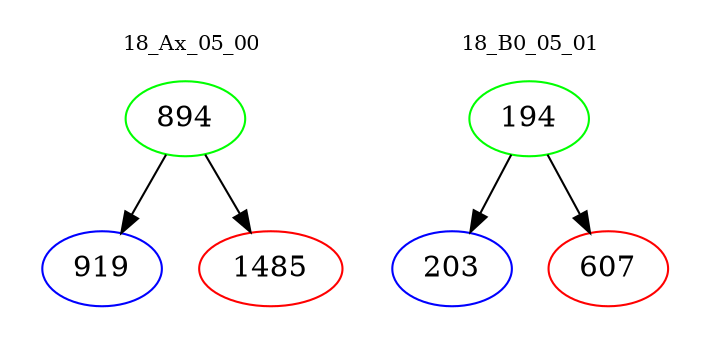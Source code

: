 digraph{
subgraph cluster_0 {
color = white
label = "18_Ax_05_00";
fontsize=10;
T0_894 [label="894", color="green"]
T0_894 -> T0_919 [color="black"]
T0_919 [label="919", color="blue"]
T0_894 -> T0_1485 [color="black"]
T0_1485 [label="1485", color="red"]
}
subgraph cluster_1 {
color = white
label = "18_B0_05_01";
fontsize=10;
T1_194 [label="194", color="green"]
T1_194 -> T1_203 [color="black"]
T1_203 [label="203", color="blue"]
T1_194 -> T1_607 [color="black"]
T1_607 [label="607", color="red"]
}
}
